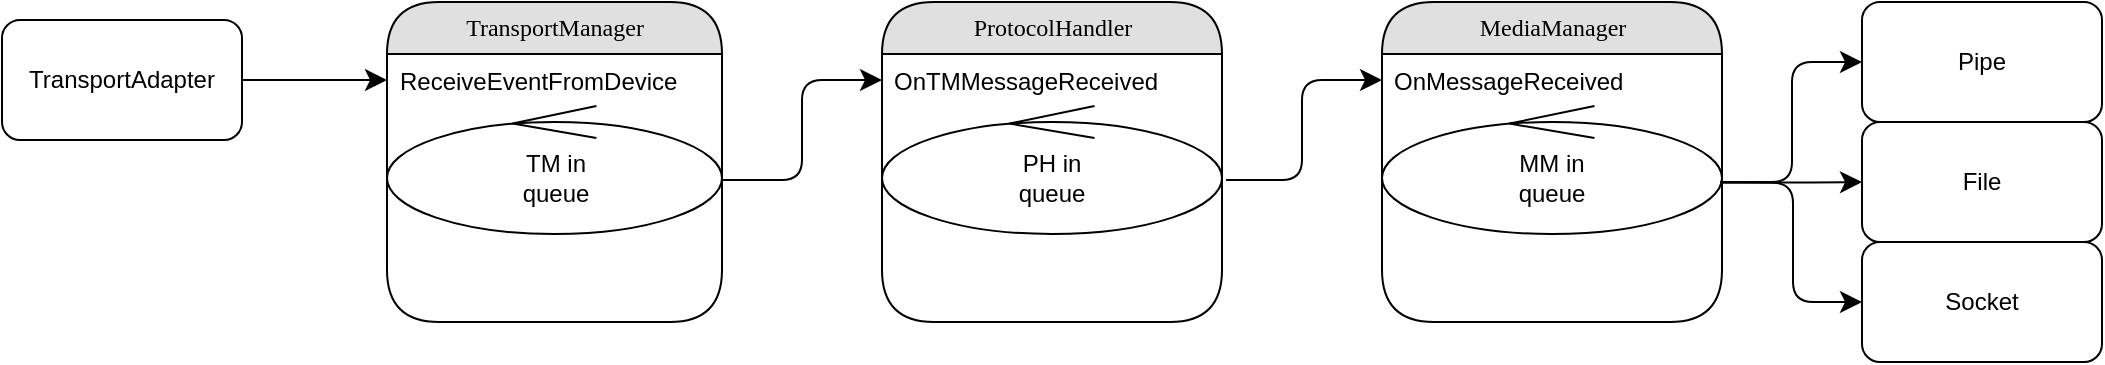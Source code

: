 <mxfile version="12.7.2" type="github"><diagram name="Page-1" id="b520641d-4fe3-3701-9064-5fc419738815"><mxGraphModel dx="1422" dy="768" grid="1" gridSize="10" guides="1" tooltips="1" connect="1" arrows="1" fold="1" page="1" pageScale="1" pageWidth="1100" pageHeight="850" background="#ffffff" math="0" shadow="0"><root><mxCell id="0"/><mxCell id="1" parent="0"/><mxCell id="21ea969265ad0168-39" style="edgeStyle=orthogonalEdgeStyle;html=1;entryX=0;entryY=0.5;labelBackgroundColor=none;startFill=0;startSize=8;endFill=1;endSize=8;fontFamily=Verdana;fontSize=12;exitX=1;exitY=0.578;exitDx=0;exitDy=0;exitPerimeter=0;entryDx=0;entryDy=0;" parent="1" source="MMj4SAaA6ynCvEQcKj_E-5" target="MMj4SAaA6ynCvEQcKj_E-11" edge="1"><mxGeometry relative="1" as="geometry"><Array as="points"/></mxGeometry></mxCell><mxCell id="21ea969265ad0168-40" style="edgeStyle=orthogonalEdgeStyle;html=1;exitX=1;exitY=0.5;labelBackgroundColor=none;startFill=0;startSize=8;endFill=1;endSize=8;fontFamily=Verdana;fontSize=12;exitDx=0;exitDy=0;entryX=0;entryY=0.5;entryDx=0;entryDy=0;" parent="1" source="MMj4SAaA6ynCvEQcKj_E-9" target="21ea969265ad0168-7" edge="1"><mxGeometry relative="1" as="geometry"><mxPoint x="580" y="190" as="targetPoint"/></mxGeometry></mxCell><mxCell id="MMj4SAaA6ynCvEQcKj_E-1" value="TransportManager" style="swimlane;html=1;fontStyle=0;childLayout=stackLayout;horizontal=1;startSize=26;fillColor=#e0e0e0;horizontalStack=0;resizeParent=1;resizeLast=0;collapsible=1;marginBottom=0;swimlaneFillColor=#ffffff;align=center;rounded=1;shadow=0;comic=0;labelBackgroundColor=none;strokeWidth=1;fontFamily=Verdana;fontSize=12;arcSize=50;" vertex="1" parent="1"><mxGeometry x="282.5" y="80" width="167.5" height="160" as="geometry"><mxRectangle x="110" y="100" width="150" height="26" as="alternateBounds"/></mxGeometry></mxCell><mxCell id="21ea969265ad0168-7" value="ReceiveEventFromDevice" style="text;html=1;strokeColor=none;fillColor=none;spacingLeft=4;spacingRight=4;whiteSpace=wrap;overflow=hidden;rotatable=0;points=[[0,0.5],[1,0.5]];portConstraint=eastwest;" parent="MMj4SAaA6ynCvEQcKj_E-1" vertex="1"><mxGeometry y="26" width="167.5" height="26" as="geometry"/></mxCell><mxCell id="MMj4SAaA6ynCvEQcKj_E-5" value="&lt;div&gt;TM in&lt;br&gt;&lt;/div&gt;&lt;div&gt;queue&lt;br&gt;&lt;/div&gt;" style="ellipse;shape=umlControl;whiteSpace=wrap;html=1;" vertex="1" parent="MMj4SAaA6ynCvEQcKj_E-1"><mxGeometry y="52" width="167.5" height="64" as="geometry"/></mxCell><mxCell id="MMj4SAaA6ynCvEQcKj_E-9" value="TransportAdapter" style="rounded=1;whiteSpace=wrap;html=1;" vertex="1" parent="1"><mxGeometry x="90" y="89" width="120" height="60" as="geometry"/></mxCell><mxCell id="MMj4SAaA6ynCvEQcKj_E-10" value="ProtocolHandler" style="swimlane;html=1;fontStyle=0;childLayout=stackLayout;horizontal=1;startSize=26;fillColor=#e0e0e0;horizontalStack=0;resizeParent=1;resizeLast=0;collapsible=1;marginBottom=0;swimlaneFillColor=#ffffff;align=center;rounded=1;shadow=0;comic=0;labelBackgroundColor=none;strokeWidth=1;fontFamily=Verdana;fontSize=12;arcSize=50;" vertex="1" parent="1"><mxGeometry x="530" y="80" width="170" height="160" as="geometry"><mxRectangle x="110" y="100" width="150" height="26" as="alternateBounds"/></mxGeometry></mxCell><mxCell id="MMj4SAaA6ynCvEQcKj_E-11" value="OnTMMessageReceived" style="text;html=1;strokeColor=none;fillColor=none;spacingLeft=4;spacingRight=4;whiteSpace=wrap;overflow=hidden;rotatable=0;points=[[0,0.5],[1,0.5]];portConstraint=eastwest;" vertex="1" parent="MMj4SAaA6ynCvEQcKj_E-10"><mxGeometry y="26" width="170" height="26" as="geometry"/></mxCell><mxCell id="MMj4SAaA6ynCvEQcKj_E-12" value="&lt;div&gt;PH in&lt;br&gt;&lt;/div&gt;&lt;div&gt;queue&lt;br&gt;&lt;/div&gt;" style="ellipse;shape=umlControl;whiteSpace=wrap;html=1;" vertex="1" parent="MMj4SAaA6ynCvEQcKj_E-10"><mxGeometry y="52" width="170" height="64" as="geometry"/></mxCell><mxCell id="MMj4SAaA6ynCvEQcKj_E-14" value="MediaManager" style="swimlane;html=1;fontStyle=0;childLayout=stackLayout;horizontal=1;startSize=26;fillColor=#e0e0e0;horizontalStack=0;resizeParent=1;resizeLast=0;collapsible=1;marginBottom=0;swimlaneFillColor=#ffffff;align=center;rounded=1;shadow=0;comic=0;labelBackgroundColor=none;strokeWidth=1;fontFamily=Verdana;fontSize=12;arcSize=50;" vertex="1" parent="1"><mxGeometry x="780" y="80" width="170" height="160" as="geometry"><mxRectangle x="110" y="100" width="150" height="26" as="alternateBounds"/></mxGeometry></mxCell><mxCell id="MMj4SAaA6ynCvEQcKj_E-15" value="OnMessageReceived" style="text;html=1;strokeColor=none;fillColor=none;spacingLeft=4;spacingRight=4;whiteSpace=wrap;overflow=hidden;rotatable=0;points=[[0,0.5],[1,0.5]];portConstraint=eastwest;" vertex="1" parent="MMj4SAaA6ynCvEQcKj_E-14"><mxGeometry y="26" width="170" height="26" as="geometry"/></mxCell><mxCell id="MMj4SAaA6ynCvEQcKj_E-16" value="&lt;div&gt;MM in&lt;br&gt;&lt;/div&gt;&lt;div&gt;queue&lt;br&gt;&lt;/div&gt;" style="ellipse;shape=umlControl;whiteSpace=wrap;html=1;" vertex="1" parent="MMj4SAaA6ynCvEQcKj_E-14"><mxGeometry y="52" width="170" height="64" as="geometry"/></mxCell><mxCell id="MMj4SAaA6ynCvEQcKj_E-17" style="edgeStyle=orthogonalEdgeStyle;html=1;entryX=0;entryY=0.5;labelBackgroundColor=none;startFill=0;startSize=8;endFill=1;endSize=8;fontFamily=Verdana;fontSize=12;exitX=1.012;exitY=0.578;exitDx=0;exitDy=0;exitPerimeter=0;entryDx=0;entryDy=0;" edge="1" parent="1" source="MMj4SAaA6ynCvEQcKj_E-12" target="MMj4SAaA6ynCvEQcKj_E-15"><mxGeometry relative="1" as="geometry"><Array as="points"/><mxPoint x="460" y="178.992" as="sourcePoint"/><mxPoint x="540" y="129" as="targetPoint"/></mxGeometry></mxCell><mxCell id="MMj4SAaA6ynCvEQcKj_E-21" style="edgeStyle=orthogonalEdgeStyle;html=1;labelBackgroundColor=none;startFill=0;startSize=8;endFill=1;endSize=8;fontFamily=Verdana;fontSize=12;entryX=0;entryY=0.5;entryDx=0;entryDy=0;exitX=0.994;exitY=0.594;exitDx=0;exitDy=0;exitPerimeter=0;" edge="1" parent="1" source="MMj4SAaA6ynCvEQcKj_E-16" target="MMj4SAaA6ynCvEQcKj_E-23"><mxGeometry relative="1" as="geometry"><Array as="points"/><mxPoint x="949" y="172" as="sourcePoint"/><mxPoint x="1060" y="129" as="targetPoint"/></mxGeometry></mxCell><mxCell id="MMj4SAaA6ynCvEQcKj_E-23" value="Pipe" style="rounded=1;whiteSpace=wrap;html=1;" vertex="1" parent="1"><mxGeometry x="1020" y="80" width="120" height="60" as="geometry"/></mxCell><mxCell id="MMj4SAaA6ynCvEQcKj_E-24" value="File" style="rounded=1;whiteSpace=wrap;html=1;" vertex="1" parent="1"><mxGeometry x="1020" y="140" width="120" height="60" as="geometry"/></mxCell><mxCell id="MMj4SAaA6ynCvEQcKj_E-25" value="Socket" style="rounded=1;whiteSpace=wrap;html=1;" vertex="1" parent="1"><mxGeometry x="1020" y="200" width="120" height="60" as="geometry"/></mxCell><mxCell id="MMj4SAaA6ynCvEQcKj_E-26" style="edgeStyle=orthogonalEdgeStyle;html=1;labelBackgroundColor=none;startFill=0;startSize=8;endFill=1;endSize=8;fontFamily=Verdana;fontSize=12;entryX=0;entryY=0.5;entryDx=0;entryDy=0;exitX=0.998;exitY=0.599;exitDx=0;exitDy=0;exitPerimeter=0;" edge="1" parent="1" source="MMj4SAaA6ynCvEQcKj_E-16" target="MMj4SAaA6ynCvEQcKj_E-24"><mxGeometry relative="1" as="geometry"><Array as="points"/><mxPoint x="950" y="170" as="sourcePoint"/><mxPoint x="1030" y="120" as="targetPoint"/></mxGeometry></mxCell><mxCell id="MMj4SAaA6ynCvEQcKj_E-27" style="edgeStyle=orthogonalEdgeStyle;html=1;labelBackgroundColor=none;startFill=0;startSize=8;endFill=1;endSize=8;fontFamily=Verdana;fontSize=12;entryX=0;entryY=0.5;entryDx=0;entryDy=0;" edge="1" parent="1" target="MMj4SAaA6ynCvEQcKj_E-25"><mxGeometry relative="1" as="geometry"><Array as="points"/><mxPoint x="950" y="170" as="sourcePoint"/><mxPoint x="1030" y="189" as="targetPoint"/></mxGeometry></mxCell></root></mxGraphModel></diagram></mxfile>